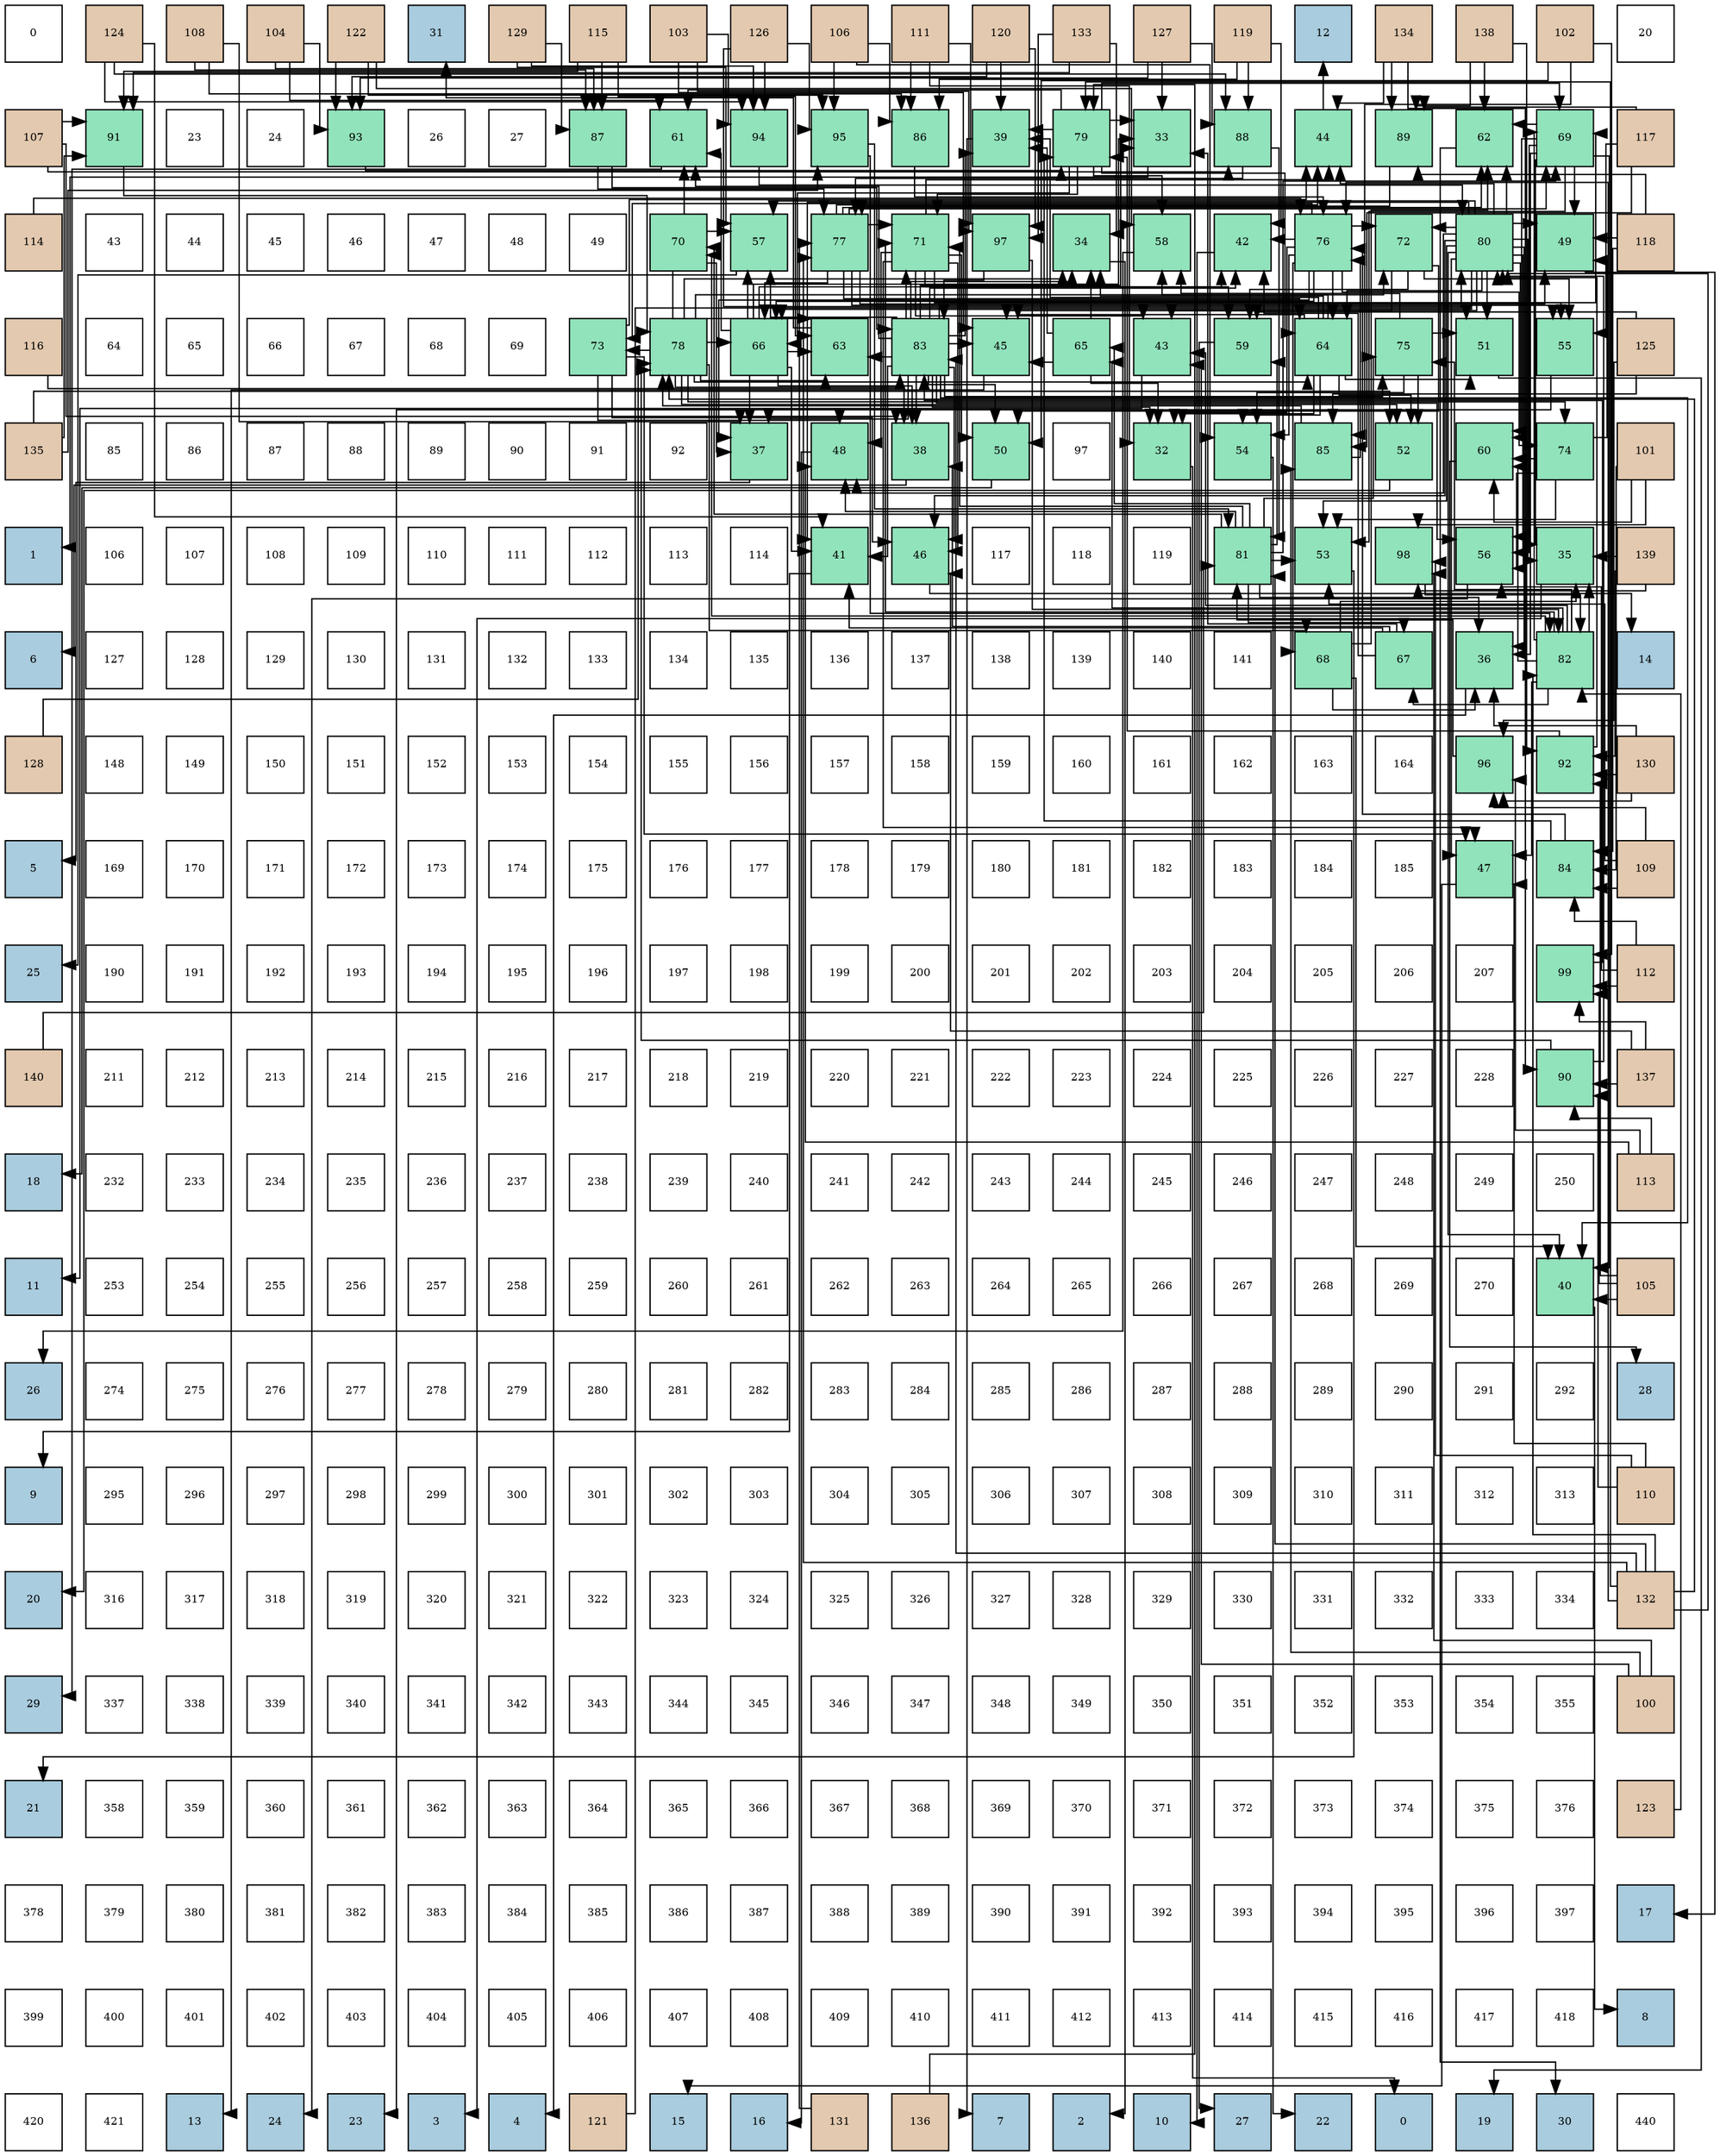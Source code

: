digraph layout{
 rankdir=TB;
 splines=ortho;
 node [style=filled shape=square fixedsize=true width=0.6];
0[label="0", fontsize=8, fillcolor="#ffffff"];
1[label="124", fontsize=8, fillcolor="#e3c9af"];
2[label="108", fontsize=8, fillcolor="#e3c9af"];
3[label="104", fontsize=8, fillcolor="#e3c9af"];
4[label="122", fontsize=8, fillcolor="#e3c9af"];
5[label="31", fontsize=8, fillcolor="#a9ccde"];
6[label="129", fontsize=8, fillcolor="#e3c9af"];
7[label="115", fontsize=8, fillcolor="#e3c9af"];
8[label="103", fontsize=8, fillcolor="#e3c9af"];
9[label="126", fontsize=8, fillcolor="#e3c9af"];
10[label="106", fontsize=8, fillcolor="#e3c9af"];
11[label="111", fontsize=8, fillcolor="#e3c9af"];
12[label="120", fontsize=8, fillcolor="#e3c9af"];
13[label="133", fontsize=8, fillcolor="#e3c9af"];
14[label="127", fontsize=8, fillcolor="#e3c9af"];
15[label="119", fontsize=8, fillcolor="#e3c9af"];
16[label="12", fontsize=8, fillcolor="#a9ccde"];
17[label="134", fontsize=8, fillcolor="#e3c9af"];
18[label="138", fontsize=8, fillcolor="#e3c9af"];
19[label="102", fontsize=8, fillcolor="#e3c9af"];
20[label="20", fontsize=8, fillcolor="#ffffff"];
21[label="107", fontsize=8, fillcolor="#e3c9af"];
22[label="91", fontsize=8, fillcolor="#91e3bb"];
23[label="23", fontsize=8, fillcolor="#ffffff"];
24[label="24", fontsize=8, fillcolor="#ffffff"];
25[label="93", fontsize=8, fillcolor="#91e3bb"];
26[label="26", fontsize=8, fillcolor="#ffffff"];
27[label="27", fontsize=8, fillcolor="#ffffff"];
28[label="87", fontsize=8, fillcolor="#91e3bb"];
29[label="61", fontsize=8, fillcolor="#91e3bb"];
30[label="94", fontsize=8, fillcolor="#91e3bb"];
31[label="95", fontsize=8, fillcolor="#91e3bb"];
32[label="86", fontsize=8, fillcolor="#91e3bb"];
33[label="39", fontsize=8, fillcolor="#91e3bb"];
34[label="79", fontsize=8, fillcolor="#91e3bb"];
35[label="33", fontsize=8, fillcolor="#91e3bb"];
36[label="88", fontsize=8, fillcolor="#91e3bb"];
37[label="44", fontsize=8, fillcolor="#91e3bb"];
38[label="89", fontsize=8, fillcolor="#91e3bb"];
39[label="62", fontsize=8, fillcolor="#91e3bb"];
40[label="69", fontsize=8, fillcolor="#91e3bb"];
41[label="117", fontsize=8, fillcolor="#e3c9af"];
42[label="114", fontsize=8, fillcolor="#e3c9af"];
43[label="43", fontsize=8, fillcolor="#ffffff"];
44[label="44", fontsize=8, fillcolor="#ffffff"];
45[label="45", fontsize=8, fillcolor="#ffffff"];
46[label="46", fontsize=8, fillcolor="#ffffff"];
47[label="47", fontsize=8, fillcolor="#ffffff"];
48[label="48", fontsize=8, fillcolor="#ffffff"];
49[label="49", fontsize=8, fillcolor="#ffffff"];
50[label="70", fontsize=8, fillcolor="#91e3bb"];
51[label="57", fontsize=8, fillcolor="#91e3bb"];
52[label="77", fontsize=8, fillcolor="#91e3bb"];
53[label="71", fontsize=8, fillcolor="#91e3bb"];
54[label="97", fontsize=8, fillcolor="#91e3bb"];
55[label="34", fontsize=8, fillcolor="#91e3bb"];
56[label="58", fontsize=8, fillcolor="#91e3bb"];
57[label="42", fontsize=8, fillcolor="#91e3bb"];
58[label="76", fontsize=8, fillcolor="#91e3bb"];
59[label="72", fontsize=8, fillcolor="#91e3bb"];
60[label="80", fontsize=8, fillcolor="#91e3bb"];
61[label="49", fontsize=8, fillcolor="#91e3bb"];
62[label="118", fontsize=8, fillcolor="#e3c9af"];
63[label="116", fontsize=8, fillcolor="#e3c9af"];
64[label="64", fontsize=8, fillcolor="#ffffff"];
65[label="65", fontsize=8, fillcolor="#ffffff"];
66[label="66", fontsize=8, fillcolor="#ffffff"];
67[label="67", fontsize=8, fillcolor="#ffffff"];
68[label="68", fontsize=8, fillcolor="#ffffff"];
69[label="69", fontsize=8, fillcolor="#ffffff"];
70[label="73", fontsize=8, fillcolor="#91e3bb"];
71[label="78", fontsize=8, fillcolor="#91e3bb"];
72[label="66", fontsize=8, fillcolor="#91e3bb"];
73[label="63", fontsize=8, fillcolor="#91e3bb"];
74[label="83", fontsize=8, fillcolor="#91e3bb"];
75[label="45", fontsize=8, fillcolor="#91e3bb"];
76[label="65", fontsize=8, fillcolor="#91e3bb"];
77[label="43", fontsize=8, fillcolor="#91e3bb"];
78[label="59", fontsize=8, fillcolor="#91e3bb"];
79[label="64", fontsize=8, fillcolor="#91e3bb"];
80[label="75", fontsize=8, fillcolor="#91e3bb"];
81[label="51", fontsize=8, fillcolor="#91e3bb"];
82[label="55", fontsize=8, fillcolor="#91e3bb"];
83[label="125", fontsize=8, fillcolor="#e3c9af"];
84[label="135", fontsize=8, fillcolor="#e3c9af"];
85[label="85", fontsize=8, fillcolor="#ffffff"];
86[label="86", fontsize=8, fillcolor="#ffffff"];
87[label="87", fontsize=8, fillcolor="#ffffff"];
88[label="88", fontsize=8, fillcolor="#ffffff"];
89[label="89", fontsize=8, fillcolor="#ffffff"];
90[label="90", fontsize=8, fillcolor="#ffffff"];
91[label="91", fontsize=8, fillcolor="#ffffff"];
92[label="92", fontsize=8, fillcolor="#ffffff"];
93[label="37", fontsize=8, fillcolor="#91e3bb"];
94[label="48", fontsize=8, fillcolor="#91e3bb"];
95[label="38", fontsize=8, fillcolor="#91e3bb"];
96[label="50", fontsize=8, fillcolor="#91e3bb"];
97[label="97", fontsize=8, fillcolor="#ffffff"];
98[label="32", fontsize=8, fillcolor="#91e3bb"];
99[label="54", fontsize=8, fillcolor="#91e3bb"];
100[label="85", fontsize=8, fillcolor="#91e3bb"];
101[label="52", fontsize=8, fillcolor="#91e3bb"];
102[label="60", fontsize=8, fillcolor="#91e3bb"];
103[label="74", fontsize=8, fillcolor="#91e3bb"];
104[label="101", fontsize=8, fillcolor="#e3c9af"];
105[label="1", fontsize=8, fillcolor="#a9ccde"];
106[label="106", fontsize=8, fillcolor="#ffffff"];
107[label="107", fontsize=8, fillcolor="#ffffff"];
108[label="108", fontsize=8, fillcolor="#ffffff"];
109[label="109", fontsize=8, fillcolor="#ffffff"];
110[label="110", fontsize=8, fillcolor="#ffffff"];
111[label="111", fontsize=8, fillcolor="#ffffff"];
112[label="112", fontsize=8, fillcolor="#ffffff"];
113[label="113", fontsize=8, fillcolor="#ffffff"];
114[label="114", fontsize=8, fillcolor="#ffffff"];
115[label="41", fontsize=8, fillcolor="#91e3bb"];
116[label="46", fontsize=8, fillcolor="#91e3bb"];
117[label="117", fontsize=8, fillcolor="#ffffff"];
118[label="118", fontsize=8, fillcolor="#ffffff"];
119[label="119", fontsize=8, fillcolor="#ffffff"];
120[label="81", fontsize=8, fillcolor="#91e3bb"];
121[label="53", fontsize=8, fillcolor="#91e3bb"];
122[label="98", fontsize=8, fillcolor="#91e3bb"];
123[label="56", fontsize=8, fillcolor="#91e3bb"];
124[label="35", fontsize=8, fillcolor="#91e3bb"];
125[label="139", fontsize=8, fillcolor="#e3c9af"];
126[label="6", fontsize=8, fillcolor="#a9ccde"];
127[label="127", fontsize=8, fillcolor="#ffffff"];
128[label="128", fontsize=8, fillcolor="#ffffff"];
129[label="129", fontsize=8, fillcolor="#ffffff"];
130[label="130", fontsize=8, fillcolor="#ffffff"];
131[label="131", fontsize=8, fillcolor="#ffffff"];
132[label="132", fontsize=8, fillcolor="#ffffff"];
133[label="133", fontsize=8, fillcolor="#ffffff"];
134[label="134", fontsize=8, fillcolor="#ffffff"];
135[label="135", fontsize=8, fillcolor="#ffffff"];
136[label="136", fontsize=8, fillcolor="#ffffff"];
137[label="137", fontsize=8, fillcolor="#ffffff"];
138[label="138", fontsize=8, fillcolor="#ffffff"];
139[label="139", fontsize=8, fillcolor="#ffffff"];
140[label="140", fontsize=8, fillcolor="#ffffff"];
141[label="141", fontsize=8, fillcolor="#ffffff"];
142[label="68", fontsize=8, fillcolor="#91e3bb"];
143[label="67", fontsize=8, fillcolor="#91e3bb"];
144[label="36", fontsize=8, fillcolor="#91e3bb"];
145[label="82", fontsize=8, fillcolor="#91e3bb"];
146[label="14", fontsize=8, fillcolor="#a9ccde"];
147[label="128", fontsize=8, fillcolor="#e3c9af"];
148[label="148", fontsize=8, fillcolor="#ffffff"];
149[label="149", fontsize=8, fillcolor="#ffffff"];
150[label="150", fontsize=8, fillcolor="#ffffff"];
151[label="151", fontsize=8, fillcolor="#ffffff"];
152[label="152", fontsize=8, fillcolor="#ffffff"];
153[label="153", fontsize=8, fillcolor="#ffffff"];
154[label="154", fontsize=8, fillcolor="#ffffff"];
155[label="155", fontsize=8, fillcolor="#ffffff"];
156[label="156", fontsize=8, fillcolor="#ffffff"];
157[label="157", fontsize=8, fillcolor="#ffffff"];
158[label="158", fontsize=8, fillcolor="#ffffff"];
159[label="159", fontsize=8, fillcolor="#ffffff"];
160[label="160", fontsize=8, fillcolor="#ffffff"];
161[label="161", fontsize=8, fillcolor="#ffffff"];
162[label="162", fontsize=8, fillcolor="#ffffff"];
163[label="163", fontsize=8, fillcolor="#ffffff"];
164[label="164", fontsize=8, fillcolor="#ffffff"];
165[label="96", fontsize=8, fillcolor="#91e3bb"];
166[label="92", fontsize=8, fillcolor="#91e3bb"];
167[label="130", fontsize=8, fillcolor="#e3c9af"];
168[label="5", fontsize=8, fillcolor="#a9ccde"];
169[label="169", fontsize=8, fillcolor="#ffffff"];
170[label="170", fontsize=8, fillcolor="#ffffff"];
171[label="171", fontsize=8, fillcolor="#ffffff"];
172[label="172", fontsize=8, fillcolor="#ffffff"];
173[label="173", fontsize=8, fillcolor="#ffffff"];
174[label="174", fontsize=8, fillcolor="#ffffff"];
175[label="175", fontsize=8, fillcolor="#ffffff"];
176[label="176", fontsize=8, fillcolor="#ffffff"];
177[label="177", fontsize=8, fillcolor="#ffffff"];
178[label="178", fontsize=8, fillcolor="#ffffff"];
179[label="179", fontsize=8, fillcolor="#ffffff"];
180[label="180", fontsize=8, fillcolor="#ffffff"];
181[label="181", fontsize=8, fillcolor="#ffffff"];
182[label="182", fontsize=8, fillcolor="#ffffff"];
183[label="183", fontsize=8, fillcolor="#ffffff"];
184[label="184", fontsize=8, fillcolor="#ffffff"];
185[label="185", fontsize=8, fillcolor="#ffffff"];
186[label="47", fontsize=8, fillcolor="#91e3bb"];
187[label="84", fontsize=8, fillcolor="#91e3bb"];
188[label="109", fontsize=8, fillcolor="#e3c9af"];
189[label="25", fontsize=8, fillcolor="#a9ccde"];
190[label="190", fontsize=8, fillcolor="#ffffff"];
191[label="191", fontsize=8, fillcolor="#ffffff"];
192[label="192", fontsize=8, fillcolor="#ffffff"];
193[label="193", fontsize=8, fillcolor="#ffffff"];
194[label="194", fontsize=8, fillcolor="#ffffff"];
195[label="195", fontsize=8, fillcolor="#ffffff"];
196[label="196", fontsize=8, fillcolor="#ffffff"];
197[label="197", fontsize=8, fillcolor="#ffffff"];
198[label="198", fontsize=8, fillcolor="#ffffff"];
199[label="199", fontsize=8, fillcolor="#ffffff"];
200[label="200", fontsize=8, fillcolor="#ffffff"];
201[label="201", fontsize=8, fillcolor="#ffffff"];
202[label="202", fontsize=8, fillcolor="#ffffff"];
203[label="203", fontsize=8, fillcolor="#ffffff"];
204[label="204", fontsize=8, fillcolor="#ffffff"];
205[label="205", fontsize=8, fillcolor="#ffffff"];
206[label="206", fontsize=8, fillcolor="#ffffff"];
207[label="207", fontsize=8, fillcolor="#ffffff"];
208[label="99", fontsize=8, fillcolor="#91e3bb"];
209[label="112", fontsize=8, fillcolor="#e3c9af"];
210[label="140", fontsize=8, fillcolor="#e3c9af"];
211[label="211", fontsize=8, fillcolor="#ffffff"];
212[label="212", fontsize=8, fillcolor="#ffffff"];
213[label="213", fontsize=8, fillcolor="#ffffff"];
214[label="214", fontsize=8, fillcolor="#ffffff"];
215[label="215", fontsize=8, fillcolor="#ffffff"];
216[label="216", fontsize=8, fillcolor="#ffffff"];
217[label="217", fontsize=8, fillcolor="#ffffff"];
218[label="218", fontsize=8, fillcolor="#ffffff"];
219[label="219", fontsize=8, fillcolor="#ffffff"];
220[label="220", fontsize=8, fillcolor="#ffffff"];
221[label="221", fontsize=8, fillcolor="#ffffff"];
222[label="222", fontsize=8, fillcolor="#ffffff"];
223[label="223", fontsize=8, fillcolor="#ffffff"];
224[label="224", fontsize=8, fillcolor="#ffffff"];
225[label="225", fontsize=8, fillcolor="#ffffff"];
226[label="226", fontsize=8, fillcolor="#ffffff"];
227[label="227", fontsize=8, fillcolor="#ffffff"];
228[label="228", fontsize=8, fillcolor="#ffffff"];
229[label="90", fontsize=8, fillcolor="#91e3bb"];
230[label="137", fontsize=8, fillcolor="#e3c9af"];
231[label="18", fontsize=8, fillcolor="#a9ccde"];
232[label="232", fontsize=8, fillcolor="#ffffff"];
233[label="233", fontsize=8, fillcolor="#ffffff"];
234[label="234", fontsize=8, fillcolor="#ffffff"];
235[label="235", fontsize=8, fillcolor="#ffffff"];
236[label="236", fontsize=8, fillcolor="#ffffff"];
237[label="237", fontsize=8, fillcolor="#ffffff"];
238[label="238", fontsize=8, fillcolor="#ffffff"];
239[label="239", fontsize=8, fillcolor="#ffffff"];
240[label="240", fontsize=8, fillcolor="#ffffff"];
241[label="241", fontsize=8, fillcolor="#ffffff"];
242[label="242", fontsize=8, fillcolor="#ffffff"];
243[label="243", fontsize=8, fillcolor="#ffffff"];
244[label="244", fontsize=8, fillcolor="#ffffff"];
245[label="245", fontsize=8, fillcolor="#ffffff"];
246[label="246", fontsize=8, fillcolor="#ffffff"];
247[label="247", fontsize=8, fillcolor="#ffffff"];
248[label="248", fontsize=8, fillcolor="#ffffff"];
249[label="249", fontsize=8, fillcolor="#ffffff"];
250[label="250", fontsize=8, fillcolor="#ffffff"];
251[label="113", fontsize=8, fillcolor="#e3c9af"];
252[label="11", fontsize=8, fillcolor="#a9ccde"];
253[label="253", fontsize=8, fillcolor="#ffffff"];
254[label="254", fontsize=8, fillcolor="#ffffff"];
255[label="255", fontsize=8, fillcolor="#ffffff"];
256[label="256", fontsize=8, fillcolor="#ffffff"];
257[label="257", fontsize=8, fillcolor="#ffffff"];
258[label="258", fontsize=8, fillcolor="#ffffff"];
259[label="259", fontsize=8, fillcolor="#ffffff"];
260[label="260", fontsize=8, fillcolor="#ffffff"];
261[label="261", fontsize=8, fillcolor="#ffffff"];
262[label="262", fontsize=8, fillcolor="#ffffff"];
263[label="263", fontsize=8, fillcolor="#ffffff"];
264[label="264", fontsize=8, fillcolor="#ffffff"];
265[label="265", fontsize=8, fillcolor="#ffffff"];
266[label="266", fontsize=8, fillcolor="#ffffff"];
267[label="267", fontsize=8, fillcolor="#ffffff"];
268[label="268", fontsize=8, fillcolor="#ffffff"];
269[label="269", fontsize=8, fillcolor="#ffffff"];
270[label="270", fontsize=8, fillcolor="#ffffff"];
271[label="40", fontsize=8, fillcolor="#91e3bb"];
272[label="105", fontsize=8, fillcolor="#e3c9af"];
273[label="26", fontsize=8, fillcolor="#a9ccde"];
274[label="274", fontsize=8, fillcolor="#ffffff"];
275[label="275", fontsize=8, fillcolor="#ffffff"];
276[label="276", fontsize=8, fillcolor="#ffffff"];
277[label="277", fontsize=8, fillcolor="#ffffff"];
278[label="278", fontsize=8, fillcolor="#ffffff"];
279[label="279", fontsize=8, fillcolor="#ffffff"];
280[label="280", fontsize=8, fillcolor="#ffffff"];
281[label="281", fontsize=8, fillcolor="#ffffff"];
282[label="282", fontsize=8, fillcolor="#ffffff"];
283[label="283", fontsize=8, fillcolor="#ffffff"];
284[label="284", fontsize=8, fillcolor="#ffffff"];
285[label="285", fontsize=8, fillcolor="#ffffff"];
286[label="286", fontsize=8, fillcolor="#ffffff"];
287[label="287", fontsize=8, fillcolor="#ffffff"];
288[label="288", fontsize=8, fillcolor="#ffffff"];
289[label="289", fontsize=8, fillcolor="#ffffff"];
290[label="290", fontsize=8, fillcolor="#ffffff"];
291[label="291", fontsize=8, fillcolor="#ffffff"];
292[label="292", fontsize=8, fillcolor="#ffffff"];
293[label="28", fontsize=8, fillcolor="#a9ccde"];
294[label="9", fontsize=8, fillcolor="#a9ccde"];
295[label="295", fontsize=8, fillcolor="#ffffff"];
296[label="296", fontsize=8, fillcolor="#ffffff"];
297[label="297", fontsize=8, fillcolor="#ffffff"];
298[label="298", fontsize=8, fillcolor="#ffffff"];
299[label="299", fontsize=8, fillcolor="#ffffff"];
300[label="300", fontsize=8, fillcolor="#ffffff"];
301[label="301", fontsize=8, fillcolor="#ffffff"];
302[label="302", fontsize=8, fillcolor="#ffffff"];
303[label="303", fontsize=8, fillcolor="#ffffff"];
304[label="304", fontsize=8, fillcolor="#ffffff"];
305[label="305", fontsize=8, fillcolor="#ffffff"];
306[label="306", fontsize=8, fillcolor="#ffffff"];
307[label="307", fontsize=8, fillcolor="#ffffff"];
308[label="308", fontsize=8, fillcolor="#ffffff"];
309[label="309", fontsize=8, fillcolor="#ffffff"];
310[label="310", fontsize=8, fillcolor="#ffffff"];
311[label="311", fontsize=8, fillcolor="#ffffff"];
312[label="312", fontsize=8, fillcolor="#ffffff"];
313[label="313", fontsize=8, fillcolor="#ffffff"];
314[label="110", fontsize=8, fillcolor="#e3c9af"];
315[label="20", fontsize=8, fillcolor="#a9ccde"];
316[label="316", fontsize=8, fillcolor="#ffffff"];
317[label="317", fontsize=8, fillcolor="#ffffff"];
318[label="318", fontsize=8, fillcolor="#ffffff"];
319[label="319", fontsize=8, fillcolor="#ffffff"];
320[label="320", fontsize=8, fillcolor="#ffffff"];
321[label="321", fontsize=8, fillcolor="#ffffff"];
322[label="322", fontsize=8, fillcolor="#ffffff"];
323[label="323", fontsize=8, fillcolor="#ffffff"];
324[label="324", fontsize=8, fillcolor="#ffffff"];
325[label="325", fontsize=8, fillcolor="#ffffff"];
326[label="326", fontsize=8, fillcolor="#ffffff"];
327[label="327", fontsize=8, fillcolor="#ffffff"];
328[label="328", fontsize=8, fillcolor="#ffffff"];
329[label="329", fontsize=8, fillcolor="#ffffff"];
330[label="330", fontsize=8, fillcolor="#ffffff"];
331[label="331", fontsize=8, fillcolor="#ffffff"];
332[label="332", fontsize=8, fillcolor="#ffffff"];
333[label="333", fontsize=8, fillcolor="#ffffff"];
334[label="334", fontsize=8, fillcolor="#ffffff"];
335[label="132", fontsize=8, fillcolor="#e3c9af"];
336[label="29", fontsize=8, fillcolor="#a9ccde"];
337[label="337", fontsize=8, fillcolor="#ffffff"];
338[label="338", fontsize=8, fillcolor="#ffffff"];
339[label="339", fontsize=8, fillcolor="#ffffff"];
340[label="340", fontsize=8, fillcolor="#ffffff"];
341[label="341", fontsize=8, fillcolor="#ffffff"];
342[label="342", fontsize=8, fillcolor="#ffffff"];
343[label="343", fontsize=8, fillcolor="#ffffff"];
344[label="344", fontsize=8, fillcolor="#ffffff"];
345[label="345", fontsize=8, fillcolor="#ffffff"];
346[label="346", fontsize=8, fillcolor="#ffffff"];
347[label="347", fontsize=8, fillcolor="#ffffff"];
348[label="348", fontsize=8, fillcolor="#ffffff"];
349[label="349", fontsize=8, fillcolor="#ffffff"];
350[label="350", fontsize=8, fillcolor="#ffffff"];
351[label="351", fontsize=8, fillcolor="#ffffff"];
352[label="352", fontsize=8, fillcolor="#ffffff"];
353[label="353", fontsize=8, fillcolor="#ffffff"];
354[label="354", fontsize=8, fillcolor="#ffffff"];
355[label="355", fontsize=8, fillcolor="#ffffff"];
356[label="100", fontsize=8, fillcolor="#e3c9af"];
357[label="21", fontsize=8, fillcolor="#a9ccde"];
358[label="358", fontsize=8, fillcolor="#ffffff"];
359[label="359", fontsize=8, fillcolor="#ffffff"];
360[label="360", fontsize=8, fillcolor="#ffffff"];
361[label="361", fontsize=8, fillcolor="#ffffff"];
362[label="362", fontsize=8, fillcolor="#ffffff"];
363[label="363", fontsize=8, fillcolor="#ffffff"];
364[label="364", fontsize=8, fillcolor="#ffffff"];
365[label="365", fontsize=8, fillcolor="#ffffff"];
366[label="366", fontsize=8, fillcolor="#ffffff"];
367[label="367", fontsize=8, fillcolor="#ffffff"];
368[label="368", fontsize=8, fillcolor="#ffffff"];
369[label="369", fontsize=8, fillcolor="#ffffff"];
370[label="370", fontsize=8, fillcolor="#ffffff"];
371[label="371", fontsize=8, fillcolor="#ffffff"];
372[label="372", fontsize=8, fillcolor="#ffffff"];
373[label="373", fontsize=8, fillcolor="#ffffff"];
374[label="374", fontsize=8, fillcolor="#ffffff"];
375[label="375", fontsize=8, fillcolor="#ffffff"];
376[label="376", fontsize=8, fillcolor="#ffffff"];
377[label="123", fontsize=8, fillcolor="#e3c9af"];
378[label="378", fontsize=8, fillcolor="#ffffff"];
379[label="379", fontsize=8, fillcolor="#ffffff"];
380[label="380", fontsize=8, fillcolor="#ffffff"];
381[label="381", fontsize=8, fillcolor="#ffffff"];
382[label="382", fontsize=8, fillcolor="#ffffff"];
383[label="383", fontsize=8, fillcolor="#ffffff"];
384[label="384", fontsize=8, fillcolor="#ffffff"];
385[label="385", fontsize=8, fillcolor="#ffffff"];
386[label="386", fontsize=8, fillcolor="#ffffff"];
387[label="387", fontsize=8, fillcolor="#ffffff"];
388[label="388", fontsize=8, fillcolor="#ffffff"];
389[label="389", fontsize=8, fillcolor="#ffffff"];
390[label="390", fontsize=8, fillcolor="#ffffff"];
391[label="391", fontsize=8, fillcolor="#ffffff"];
392[label="392", fontsize=8, fillcolor="#ffffff"];
393[label="393", fontsize=8, fillcolor="#ffffff"];
394[label="394", fontsize=8, fillcolor="#ffffff"];
395[label="395", fontsize=8, fillcolor="#ffffff"];
396[label="396", fontsize=8, fillcolor="#ffffff"];
397[label="397", fontsize=8, fillcolor="#ffffff"];
398[label="17", fontsize=8, fillcolor="#a9ccde"];
399[label="399", fontsize=8, fillcolor="#ffffff"];
400[label="400", fontsize=8, fillcolor="#ffffff"];
401[label="401", fontsize=8, fillcolor="#ffffff"];
402[label="402", fontsize=8, fillcolor="#ffffff"];
403[label="403", fontsize=8, fillcolor="#ffffff"];
404[label="404", fontsize=8, fillcolor="#ffffff"];
405[label="405", fontsize=8, fillcolor="#ffffff"];
406[label="406", fontsize=8, fillcolor="#ffffff"];
407[label="407", fontsize=8, fillcolor="#ffffff"];
408[label="408", fontsize=8, fillcolor="#ffffff"];
409[label="409", fontsize=8, fillcolor="#ffffff"];
410[label="410", fontsize=8, fillcolor="#ffffff"];
411[label="411", fontsize=8, fillcolor="#ffffff"];
412[label="412", fontsize=8, fillcolor="#ffffff"];
413[label="413", fontsize=8, fillcolor="#ffffff"];
414[label="414", fontsize=8, fillcolor="#ffffff"];
415[label="415", fontsize=8, fillcolor="#ffffff"];
416[label="416", fontsize=8, fillcolor="#ffffff"];
417[label="417", fontsize=8, fillcolor="#ffffff"];
418[label="418", fontsize=8, fillcolor="#ffffff"];
419[label="8", fontsize=8, fillcolor="#a9ccde"];
420[label="420", fontsize=8, fillcolor="#ffffff"];
421[label="421", fontsize=8, fillcolor="#ffffff"];
422[label="13", fontsize=8, fillcolor="#a9ccde"];
423[label="24", fontsize=8, fillcolor="#a9ccde"];
424[label="23", fontsize=8, fillcolor="#a9ccde"];
425[label="3", fontsize=8, fillcolor="#a9ccde"];
426[label="4", fontsize=8, fillcolor="#a9ccde"];
427[label="121", fontsize=8, fillcolor="#e3c9af"];
428[label="15", fontsize=8, fillcolor="#a9ccde"];
429[label="16", fontsize=8, fillcolor="#a9ccde"];
430[label="131", fontsize=8, fillcolor="#e3c9af"];
431[label="136", fontsize=8, fillcolor="#e3c9af"];
432[label="7", fontsize=8, fillcolor="#a9ccde"];
433[label="2", fontsize=8, fillcolor="#a9ccde"];
434[label="10", fontsize=8, fillcolor="#a9ccde"];
435[label="27", fontsize=8, fillcolor="#a9ccde"];
436[label="22", fontsize=8, fillcolor="#a9ccde"];
437[label="0", fontsize=8, fillcolor="#a9ccde"];
438[label="19", fontsize=8, fillcolor="#a9ccde"];
439[label="30", fontsize=8, fillcolor="#a9ccde"];
440[label="440", fontsize=8, fillcolor="#ffffff"];
edge [constraint=false, style=vis];98 -> 437;
35 -> 105;
55 -> 433;
124 -> 425;
144 -> 426;
93 -> 168;
95 -> 126;
33 -> 432;
271 -> 419;
115 -> 294;
57 -> 434;
77 -> 252;
37 -> 16;
75 -> 422;
116 -> 146;
186 -> 428;
94 -> 429;
61 -> 398;
96 -> 231;
81 -> 438;
101 -> 315;
121 -> 357;
99 -> 436;
82 -> 424;
123 -> 423;
51 -> 189;
56 -> 273;
78 -> 435;
102 -> 293;
29 -> 336;
39 -> 439;
73 -> 5;
79 -> 98;
79 -> 55;
79 -> 33;
79 -> 75;
79 -> 81;
79 -> 101;
79 -> 99;
79 -> 56;
76 -> 98;
76 -> 55;
76 -> 33;
76 -> 75;
72 -> 35;
72 -> 93;
72 -> 95;
72 -> 115;
72 -> 57;
72 -> 51;
72 -> 29;
72 -> 73;
143 -> 35;
143 -> 95;
143 -> 115;
143 -> 57;
142 -> 124;
142 -> 144;
142 -> 271;
142 -> 39;
40 -> 124;
40 -> 144;
40 -> 271;
40 -> 61;
40 -> 121;
40 -> 123;
40 -> 102;
40 -> 39;
50 -> 93;
50 -> 51;
50 -> 29;
50 -> 73;
53 -> 77;
53 -> 37;
53 -> 116;
53 -> 186;
53 -> 94;
53 -> 96;
53 -> 82;
53 -> 78;
59 -> 77;
59 -> 96;
59 -> 82;
59 -> 78;
70 -> 37;
70 -> 116;
70 -> 186;
70 -> 94;
103 -> 61;
103 -> 121;
103 -> 123;
103 -> 102;
80 -> 81;
80 -> 101;
80 -> 99;
80 -> 56;
58 -> 98;
58 -> 93;
58 -> 57;
58 -> 99;
58 -> 79;
58 -> 72;
58 -> 142;
58 -> 59;
58 -> 70;
58 -> 103;
52 -> 37;
52 -> 61;
52 -> 82;
52 -> 39;
52 -> 79;
52 -> 72;
52 -> 40;
52 -> 53;
71 -> 55;
71 -> 95;
71 -> 101;
71 -> 73;
71 -> 79;
71 -> 72;
71 -> 142;
71 -> 59;
71 -> 70;
71 -> 103;
34 -> 35;
34 -> 33;
34 -> 56;
34 -> 29;
34 -> 79;
34 -> 72;
34 -> 40;
34 -> 53;
60 -> 124;
60 -> 144;
60 -> 271;
60 -> 115;
60 -> 37;
60 -> 75;
60 -> 116;
60 -> 186;
60 -> 94;
60 -> 61;
60 -> 81;
60 -> 121;
60 -> 123;
60 -> 51;
60 -> 102;
60 -> 39;
60 -> 79;
60 -> 72;
60 -> 59;
120 -> 144;
120 -> 94;
120 -> 121;
120 -> 78;
120 -> 76;
120 -> 143;
120 -> 40;
120 -> 50;
120 -> 53;
120 -> 80;
145 -> 124;
145 -> 77;
145 -> 186;
145 -> 102;
145 -> 76;
145 -> 143;
145 -> 40;
145 -> 50;
145 -> 53;
145 -> 80;
74 -> 98;
74 -> 35;
74 -> 55;
74 -> 93;
74 -> 95;
74 -> 33;
74 -> 271;
74 -> 115;
74 -> 57;
74 -> 75;
74 -> 116;
74 -> 96;
74 -> 123;
74 -> 51;
74 -> 29;
74 -> 73;
74 -> 40;
74 -> 53;
74 -> 80;
187 -> 58;
187 -> 34;
100 -> 58;
100 -> 71;
32 -> 58;
28 -> 52;
28 -> 74;
36 -> 52;
36 -> 120;
38 -> 52;
229 -> 71;
229 -> 60;
22 -> 71;
166 -> 34;
166 -> 60;
25 -> 34;
30 -> 60;
31 -> 120;
31 -> 145;
165 -> 120;
54 -> 145;
54 -> 74;
122 -> 145;
208 -> 74;
356 -> 77;
356 -> 100;
356 -> 122;
104 -> 102;
104 -> 187;
104 -> 122;
19 -> 96;
19 -> 100;
19 -> 208;
8 -> 75;
8 -> 30;
8 -> 54;
3 -> 29;
3 -> 28;
3 -> 25;
272 -> 271;
272 -> 166;
272 -> 208;
10 -> 99;
10 -> 32;
10 -> 31;
21 -> 95;
21 -> 36;
21 -> 22;
2 -> 93;
2 -> 32;
2 -> 28;
188 -> 121;
188 -> 187;
188 -> 165;
314 -> 186;
314 -> 229;
314 -> 122;
11 -> 98;
11 -> 32;
11 -> 54;
209 -> 123;
209 -> 187;
209 -> 208;
251 -> 94;
251 -> 229;
251 -> 165;
42 -> 58;
7 -> 73;
7 -> 28;
7 -> 22;
63 -> 74;
41 -> 82;
41 -> 100;
41 -> 38;
62 -> 61;
62 -> 187;
62 -> 38;
15 -> 57;
15 -> 32;
15 -> 36;
12 -> 33;
12 -> 25;
12 -> 54;
427 -> 60;
4 -> 56;
4 -> 25;
4 -> 31;
377 -> 145;
1 -> 115;
1 -> 36;
1 -> 30;
83 -> 78;
83 -> 100;
83 -> 165;
9 -> 81;
9 -> 30;
9 -> 31;
14 -> 35;
14 -> 36;
14 -> 25;
147 -> 71;
6 -> 51;
6 -> 28;
6 -> 30;
167 -> 144;
167 -> 166;
167 -> 165;
430 -> 52;
335 -> 58;
335 -> 52;
335 -> 71;
335 -> 34;
335 -> 60;
335 -> 120;
335 -> 145;
335 -> 74;
13 -> 55;
13 -> 22;
13 -> 54;
17 -> 37;
17 -> 38;
17 -> 229;
84 -> 101;
84 -> 22;
84 -> 31;
431 -> 34;
230 -> 116;
230 -> 229;
230 -> 208;
18 -> 39;
18 -> 38;
18 -> 166;
125 -> 124;
125 -> 166;
125 -> 122;
210 -> 120;
edge [constraint=true, style=invis];
0 -> 21 -> 42 -> 63 -> 84 -> 105 -> 126 -> 147 -> 168 -> 189 -> 210 -> 231 -> 252 -> 273 -> 294 -> 315 -> 336 -> 357 -> 378 -> 399 -> 420;
1 -> 22 -> 43 -> 64 -> 85 -> 106 -> 127 -> 148 -> 169 -> 190 -> 211 -> 232 -> 253 -> 274 -> 295 -> 316 -> 337 -> 358 -> 379 -> 400 -> 421;
2 -> 23 -> 44 -> 65 -> 86 -> 107 -> 128 -> 149 -> 170 -> 191 -> 212 -> 233 -> 254 -> 275 -> 296 -> 317 -> 338 -> 359 -> 380 -> 401 -> 422;
3 -> 24 -> 45 -> 66 -> 87 -> 108 -> 129 -> 150 -> 171 -> 192 -> 213 -> 234 -> 255 -> 276 -> 297 -> 318 -> 339 -> 360 -> 381 -> 402 -> 423;
4 -> 25 -> 46 -> 67 -> 88 -> 109 -> 130 -> 151 -> 172 -> 193 -> 214 -> 235 -> 256 -> 277 -> 298 -> 319 -> 340 -> 361 -> 382 -> 403 -> 424;
5 -> 26 -> 47 -> 68 -> 89 -> 110 -> 131 -> 152 -> 173 -> 194 -> 215 -> 236 -> 257 -> 278 -> 299 -> 320 -> 341 -> 362 -> 383 -> 404 -> 425;
6 -> 27 -> 48 -> 69 -> 90 -> 111 -> 132 -> 153 -> 174 -> 195 -> 216 -> 237 -> 258 -> 279 -> 300 -> 321 -> 342 -> 363 -> 384 -> 405 -> 426;
7 -> 28 -> 49 -> 70 -> 91 -> 112 -> 133 -> 154 -> 175 -> 196 -> 217 -> 238 -> 259 -> 280 -> 301 -> 322 -> 343 -> 364 -> 385 -> 406 -> 427;
8 -> 29 -> 50 -> 71 -> 92 -> 113 -> 134 -> 155 -> 176 -> 197 -> 218 -> 239 -> 260 -> 281 -> 302 -> 323 -> 344 -> 365 -> 386 -> 407 -> 428;
9 -> 30 -> 51 -> 72 -> 93 -> 114 -> 135 -> 156 -> 177 -> 198 -> 219 -> 240 -> 261 -> 282 -> 303 -> 324 -> 345 -> 366 -> 387 -> 408 -> 429;
10 -> 31 -> 52 -> 73 -> 94 -> 115 -> 136 -> 157 -> 178 -> 199 -> 220 -> 241 -> 262 -> 283 -> 304 -> 325 -> 346 -> 367 -> 388 -> 409 -> 430;
11 -> 32 -> 53 -> 74 -> 95 -> 116 -> 137 -> 158 -> 179 -> 200 -> 221 -> 242 -> 263 -> 284 -> 305 -> 326 -> 347 -> 368 -> 389 -> 410 -> 431;
12 -> 33 -> 54 -> 75 -> 96 -> 117 -> 138 -> 159 -> 180 -> 201 -> 222 -> 243 -> 264 -> 285 -> 306 -> 327 -> 348 -> 369 -> 390 -> 411 -> 432;
13 -> 34 -> 55 -> 76 -> 97 -> 118 -> 139 -> 160 -> 181 -> 202 -> 223 -> 244 -> 265 -> 286 -> 307 -> 328 -> 349 -> 370 -> 391 -> 412 -> 433;
14 -> 35 -> 56 -> 77 -> 98 -> 119 -> 140 -> 161 -> 182 -> 203 -> 224 -> 245 -> 266 -> 287 -> 308 -> 329 -> 350 -> 371 -> 392 -> 413 -> 434;
15 -> 36 -> 57 -> 78 -> 99 -> 120 -> 141 -> 162 -> 183 -> 204 -> 225 -> 246 -> 267 -> 288 -> 309 -> 330 -> 351 -> 372 -> 393 -> 414 -> 435;
16 -> 37 -> 58 -> 79 -> 100 -> 121 -> 142 -> 163 -> 184 -> 205 -> 226 -> 247 -> 268 -> 289 -> 310 -> 331 -> 352 -> 373 -> 394 -> 415 -> 436;
17 -> 38 -> 59 -> 80 -> 101 -> 122 -> 143 -> 164 -> 185 -> 206 -> 227 -> 248 -> 269 -> 290 -> 311 -> 332 -> 353 -> 374 -> 395 -> 416 -> 437;
18 -> 39 -> 60 -> 81 -> 102 -> 123 -> 144 -> 165 -> 186 -> 207 -> 228 -> 249 -> 270 -> 291 -> 312 -> 333 -> 354 -> 375 -> 396 -> 417 -> 438;
19 -> 40 -> 61 -> 82 -> 103 -> 124 -> 145 -> 166 -> 187 -> 208 -> 229 -> 250 -> 271 -> 292 -> 313 -> 334 -> 355 -> 376 -> 397 -> 418 -> 439;
20 -> 41 -> 62 -> 83 -> 104 -> 125 -> 146 -> 167 -> 188 -> 209 -> 230 -> 251 -> 272 -> 293 -> 314 -> 335 -> 356 -> 377 -> 398 -> 419 -> 440;
rank = same {0 -> 1 -> 2 -> 3 -> 4 -> 5 -> 6 -> 7 -> 8 -> 9 -> 10 -> 11 -> 12 -> 13 -> 14 -> 15 -> 16 -> 17 -> 18 -> 19 -> 20};
rank = same {21 -> 22 -> 23 -> 24 -> 25 -> 26 -> 27 -> 28 -> 29 -> 30 -> 31 -> 32 -> 33 -> 34 -> 35 -> 36 -> 37 -> 38 -> 39 -> 40 -> 41};
rank = same {42 -> 43 -> 44 -> 45 -> 46 -> 47 -> 48 -> 49 -> 50 -> 51 -> 52 -> 53 -> 54 -> 55 -> 56 -> 57 -> 58 -> 59 -> 60 -> 61 -> 62};
rank = same {63 -> 64 -> 65 -> 66 -> 67 -> 68 -> 69 -> 70 -> 71 -> 72 -> 73 -> 74 -> 75 -> 76 -> 77 -> 78 -> 79 -> 80 -> 81 -> 82 -> 83};
rank = same {84 -> 85 -> 86 -> 87 -> 88 -> 89 -> 90 -> 91 -> 92 -> 93 -> 94 -> 95 -> 96 -> 97 -> 98 -> 99 -> 100 -> 101 -> 102 -> 103 -> 104};
rank = same {105 -> 106 -> 107 -> 108 -> 109 -> 110 -> 111 -> 112 -> 113 -> 114 -> 115 -> 116 -> 117 -> 118 -> 119 -> 120 -> 121 -> 122 -> 123 -> 124 -> 125};
rank = same {126 -> 127 -> 128 -> 129 -> 130 -> 131 -> 132 -> 133 -> 134 -> 135 -> 136 -> 137 -> 138 -> 139 -> 140 -> 141 -> 142 -> 143 -> 144 -> 145 -> 146};
rank = same {147 -> 148 -> 149 -> 150 -> 151 -> 152 -> 153 -> 154 -> 155 -> 156 -> 157 -> 158 -> 159 -> 160 -> 161 -> 162 -> 163 -> 164 -> 165 -> 166 -> 167};
rank = same {168 -> 169 -> 170 -> 171 -> 172 -> 173 -> 174 -> 175 -> 176 -> 177 -> 178 -> 179 -> 180 -> 181 -> 182 -> 183 -> 184 -> 185 -> 186 -> 187 -> 188};
rank = same {189 -> 190 -> 191 -> 192 -> 193 -> 194 -> 195 -> 196 -> 197 -> 198 -> 199 -> 200 -> 201 -> 202 -> 203 -> 204 -> 205 -> 206 -> 207 -> 208 -> 209};
rank = same {210 -> 211 -> 212 -> 213 -> 214 -> 215 -> 216 -> 217 -> 218 -> 219 -> 220 -> 221 -> 222 -> 223 -> 224 -> 225 -> 226 -> 227 -> 228 -> 229 -> 230};
rank = same {231 -> 232 -> 233 -> 234 -> 235 -> 236 -> 237 -> 238 -> 239 -> 240 -> 241 -> 242 -> 243 -> 244 -> 245 -> 246 -> 247 -> 248 -> 249 -> 250 -> 251};
rank = same {252 -> 253 -> 254 -> 255 -> 256 -> 257 -> 258 -> 259 -> 260 -> 261 -> 262 -> 263 -> 264 -> 265 -> 266 -> 267 -> 268 -> 269 -> 270 -> 271 -> 272};
rank = same {273 -> 274 -> 275 -> 276 -> 277 -> 278 -> 279 -> 280 -> 281 -> 282 -> 283 -> 284 -> 285 -> 286 -> 287 -> 288 -> 289 -> 290 -> 291 -> 292 -> 293};
rank = same {294 -> 295 -> 296 -> 297 -> 298 -> 299 -> 300 -> 301 -> 302 -> 303 -> 304 -> 305 -> 306 -> 307 -> 308 -> 309 -> 310 -> 311 -> 312 -> 313 -> 314};
rank = same {315 -> 316 -> 317 -> 318 -> 319 -> 320 -> 321 -> 322 -> 323 -> 324 -> 325 -> 326 -> 327 -> 328 -> 329 -> 330 -> 331 -> 332 -> 333 -> 334 -> 335};
rank = same {336 -> 337 -> 338 -> 339 -> 340 -> 341 -> 342 -> 343 -> 344 -> 345 -> 346 -> 347 -> 348 -> 349 -> 350 -> 351 -> 352 -> 353 -> 354 -> 355 -> 356};
rank = same {357 -> 358 -> 359 -> 360 -> 361 -> 362 -> 363 -> 364 -> 365 -> 366 -> 367 -> 368 -> 369 -> 370 -> 371 -> 372 -> 373 -> 374 -> 375 -> 376 -> 377};
rank = same {378 -> 379 -> 380 -> 381 -> 382 -> 383 -> 384 -> 385 -> 386 -> 387 -> 388 -> 389 -> 390 -> 391 -> 392 -> 393 -> 394 -> 395 -> 396 -> 397 -> 398};
rank = same {399 -> 400 -> 401 -> 402 -> 403 -> 404 -> 405 -> 406 -> 407 -> 408 -> 409 -> 410 -> 411 -> 412 -> 413 -> 414 -> 415 -> 416 -> 417 -> 418 -> 419};
rank = same {420 -> 421 -> 422 -> 423 -> 424 -> 425 -> 426 -> 427 -> 428 -> 429 -> 430 -> 431 -> 432 -> 433 -> 434 -> 435 -> 436 -> 437 -> 438 -> 439 -> 440};
}